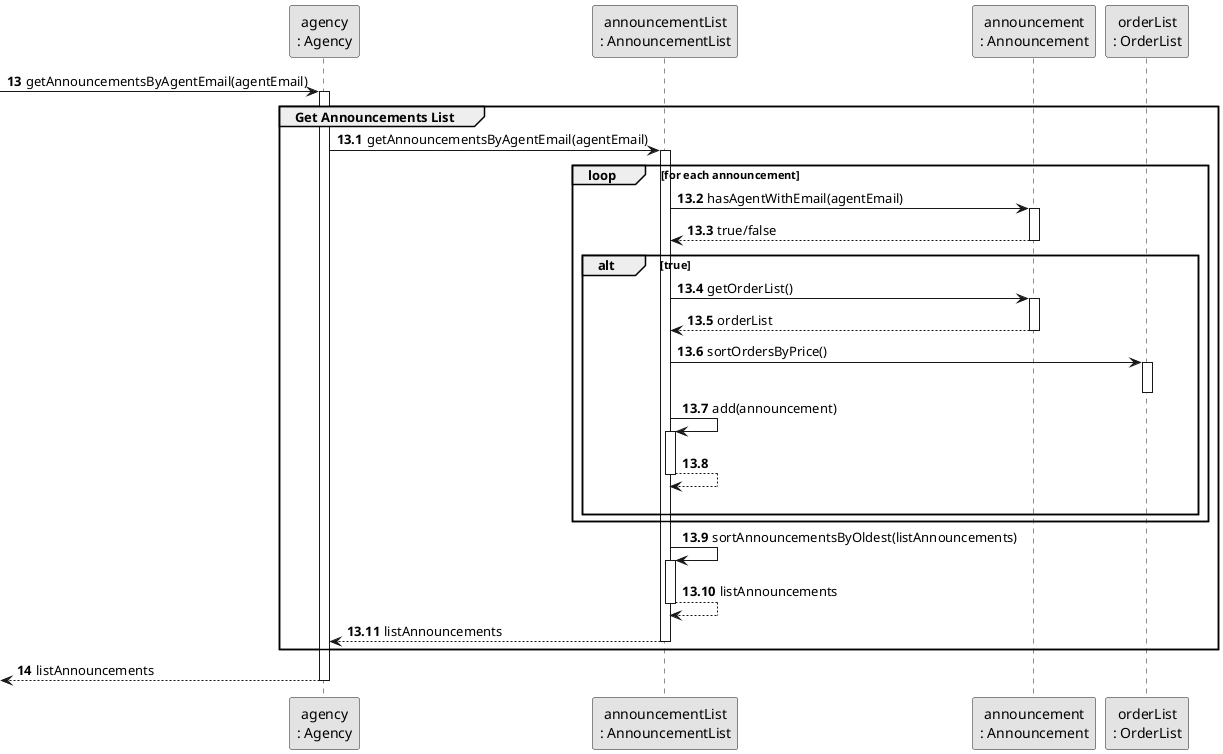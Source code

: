 @startuml
skinparam monochrome true
skinparam packageStyle rectangle
skinparam shadowing false


 participant "agency\n: Agency" as AGENCY
 participant "announcementList\n: AnnouncementList" as AnnList
 participant "announcement\n: Announcement" as Announce
 participant "orderList\n: OrderList" as OrderList


autonumber 13
     -> AGENCY: getAnnouncementsByAgentEmail(agentEmail)
     activate AGENCY

group Get Announcements List
autonumber 13.1
     AGENCY -> AnnList : getAnnouncementsByAgentEmail(agentEmail)
     activate AnnList

     loop for each announcement
     AnnList -> Announce : hasAgentWithEmail(agentEmail)
     activate Announce

     Announce --> AnnList : true/false
     deactivate Announce

         alt true
            AnnList -> Announce : getOrderList()
            activate Announce
            Announce --> AnnList: orderList
            deactivate Announce
            AnnList -> OrderList : sortOrdersByPrice()
            activate OrderList
            deactivate OrderList

            AnnList -> AnnList : add(announcement)
            activate AnnList
            AnnList --> AnnList :
            deactivate AnnList
         |||
         end alt
     end loop
     AnnList -> AnnList : sortAnnouncementsByOldest(listAnnouncements)
     activate AnnList
     AnnList --> AnnList: listAnnouncements
     deactivate AnnList

     AnnList --> AGENCY : listAnnouncements
     deactivate AnnList

end group

autonumber 14
      <-- AGENCY : listAnnouncements
     deactivate AGENCY


@enduml